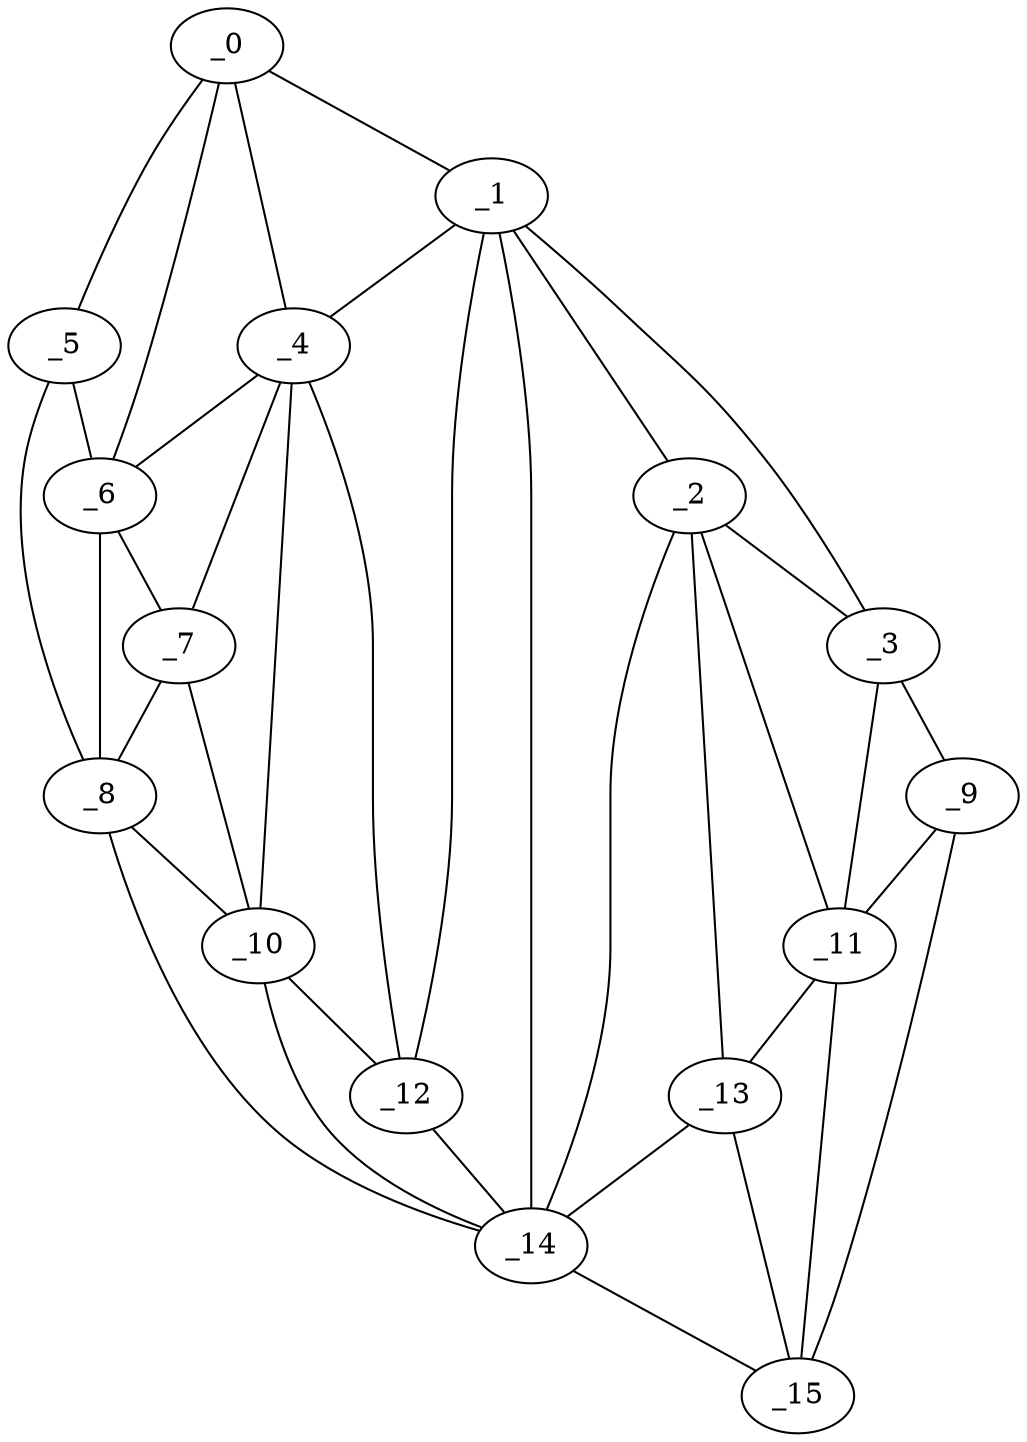 graph "obj13__115.gxl" {
	_0	 [x=42,
		y=122];
	_1	 [x=43,
		y=33];
	_0 -- _1	 [valence=1];
	_4	 [x=69,
		y=87];
	_0 -- _4	 [valence=1];
	_5	 [x=69,
		y=109];
	_0 -- _5	 [valence=1];
	_6	 [x=70,
		y=99];
	_0 -- _6	 [valence=2];
	_2	 [x=53,
		y=24];
	_1 -- _2	 [valence=2];
	_3	 [x=56,
		y=5];
	_1 -- _3	 [valence=1];
	_1 -- _4	 [valence=1];
	_12	 [x=80,
		y=75];
	_1 -- _12	 [valence=2];
	_14	 [x=86,
		y=68];
	_1 -- _14	 [valence=2];
	_2 -- _3	 [valence=1];
	_11	 [x=79,
		y=12];
	_2 -- _11	 [valence=2];
	_13	 [x=81,
		y=19];
	_2 -- _13	 [valence=2];
	_2 -- _14	 [valence=2];
	_9	 [x=78,
		y=5];
	_3 -- _9	 [valence=1];
	_3 -- _11	 [valence=2];
	_4 -- _6	 [valence=2];
	_7	 [x=76,
		y=96];
	_4 -- _7	 [valence=2];
	_10	 [x=78,
		y=83];
	_4 -- _10	 [valence=2];
	_4 -- _12	 [valence=2];
	_5 -- _6	 [valence=2];
	_8	 [x=77,
		y=105];
	_5 -- _8	 [valence=1];
	_6 -- _7	 [valence=2];
	_6 -- _8	 [valence=1];
	_7 -- _8	 [valence=2];
	_7 -- _10	 [valence=2];
	_8 -- _10	 [valence=1];
	_8 -- _14	 [valence=1];
	_9 -- _11	 [valence=2];
	_15	 [x=89,
		y=23];
	_9 -- _15	 [valence=1];
	_10 -- _12	 [valence=2];
	_10 -- _14	 [valence=2];
	_11 -- _13	 [valence=2];
	_11 -- _15	 [valence=1];
	_12 -- _14	 [valence=2];
	_13 -- _14	 [valence=2];
	_13 -- _15	 [valence=2];
	_14 -- _15	 [valence=1];
}
